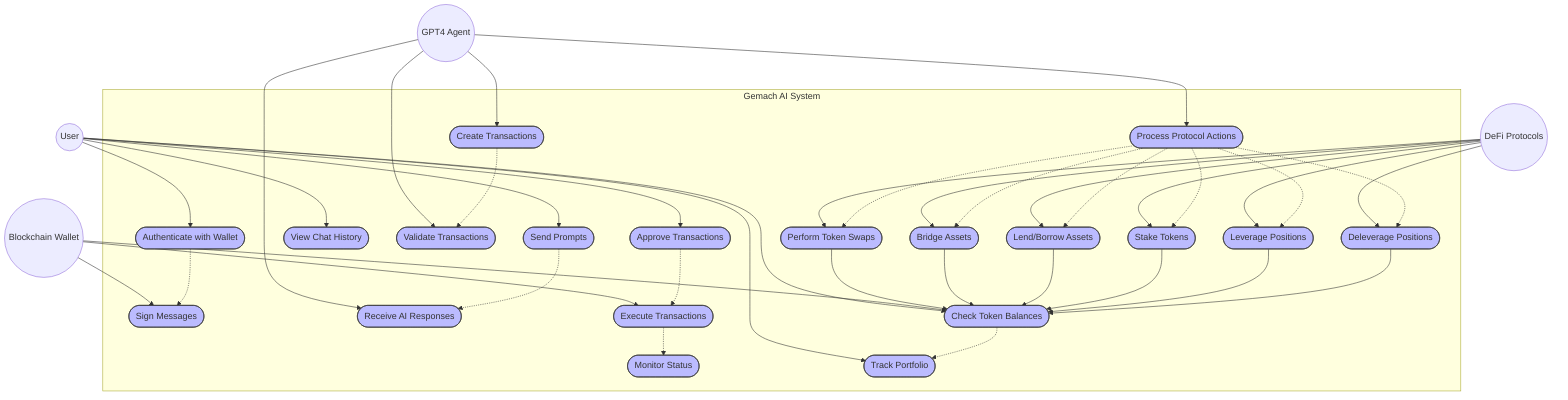 graph TB
    %% Actors with stick figure representation
    User((<actor>User</actor>))
    AI((<actor>GPT4 Agent</actor>))
    Wallet((<actor>Blockchain Wallet</actor>))
    Protocols((<actor>DeFi Protocols</actor>))

    subgraph Gemach["Gemach AI System"]
        %% Authentication
        Auth([Authenticate with Wallet])
        Sign([Sign Messages])
        
        %% Chat Operations
        SendPrompt([Send Prompts])
        ViewHistory([View Chat History])
        ReceiveResp([Receive AI Responses])
        
        %% Transaction Management
        CreateTx([Create Transactions])
        ValidateTx([Validate Transactions])
        ApproveTx([Approve Transactions])
        ExecuteTx([Execute Transactions])
        MonitorTx([Monitor Status])
        
        %% Asset Management
        CheckBalance([Check Token Balances])
        TrackPortfolio([Track Portfolio])
        
        %% Protocol Operations
        ProcessProtocol([Process Protocol Actions])
        Swap([Perform Token Swaps])
        Bridge([Bridge Assets])
        Lending([Lend/Borrow Assets])
        Stake([Stake Tokens])
        Leverage([Leverage Positions])
        Deleverage([Deleverage Positions])
    end

    %% User Connections
    User --> Auth
    User --> SendPrompt
    User --> ViewHistory
    User --> ApproveTx
    User --> CheckBalance
    User --> TrackPortfolio

    %% AI Agent Connections
    AI --> ReceiveResp
    AI --> CreateTx
    AI --> ValidateTx
    AI --> ProcessProtocol

    %% Wallet Connections
    Wallet --> Sign
    Wallet --> ExecuteTx
    Wallet --> CheckBalance

    %% Protocol Connections
    Protocols --> Swap
    Protocols --> Bridge
    Protocols --> Lending
    Protocols --> Stake
    Protocols --> Leverage
    Protocols --> Deleverage

    %% Include Relationships
    Auth -.-> Sign
    SendPrompt -.-> ReceiveResp
    CreateTx -.-> ValidateTx
    ApproveTx -.-> ExecuteTx
    ExecuteTx -.-> MonitorTx

    %% Extend Relationships
    CheckBalance -.-> TrackPortfolio
    ProcessProtocol -.-> Swap
    ProcessProtocol -.-> Bridge
    ProcessProtocol -.-> Lending
    ProcessProtocol -.-> Stake
    ProcessProtocol -.-> Leverage
    ProcessProtocol -.-> Deleverage

    %% Dependencies
    Swap --> CheckBalance
    Bridge --> CheckBalance
    Lending --> CheckBalance
    Stake --> CheckBalance
    Leverage --> CheckBalance
    Deleverage --> CheckBalance

    %% Styling
    classDef usecase fill:#bbf,stroke:#333,stroke-width:1px;
    class Auth,Sign,SendPrompt,ViewHistory,ReceiveResp,CreateTx,ValidateTx,ApproveTx,ExecuteTx,MonitorTx,CheckBalance,TrackPortfolio,ProcessProtocol,Swap,Bridge,Lending,Stake,Leverage,Deleverage usecase;